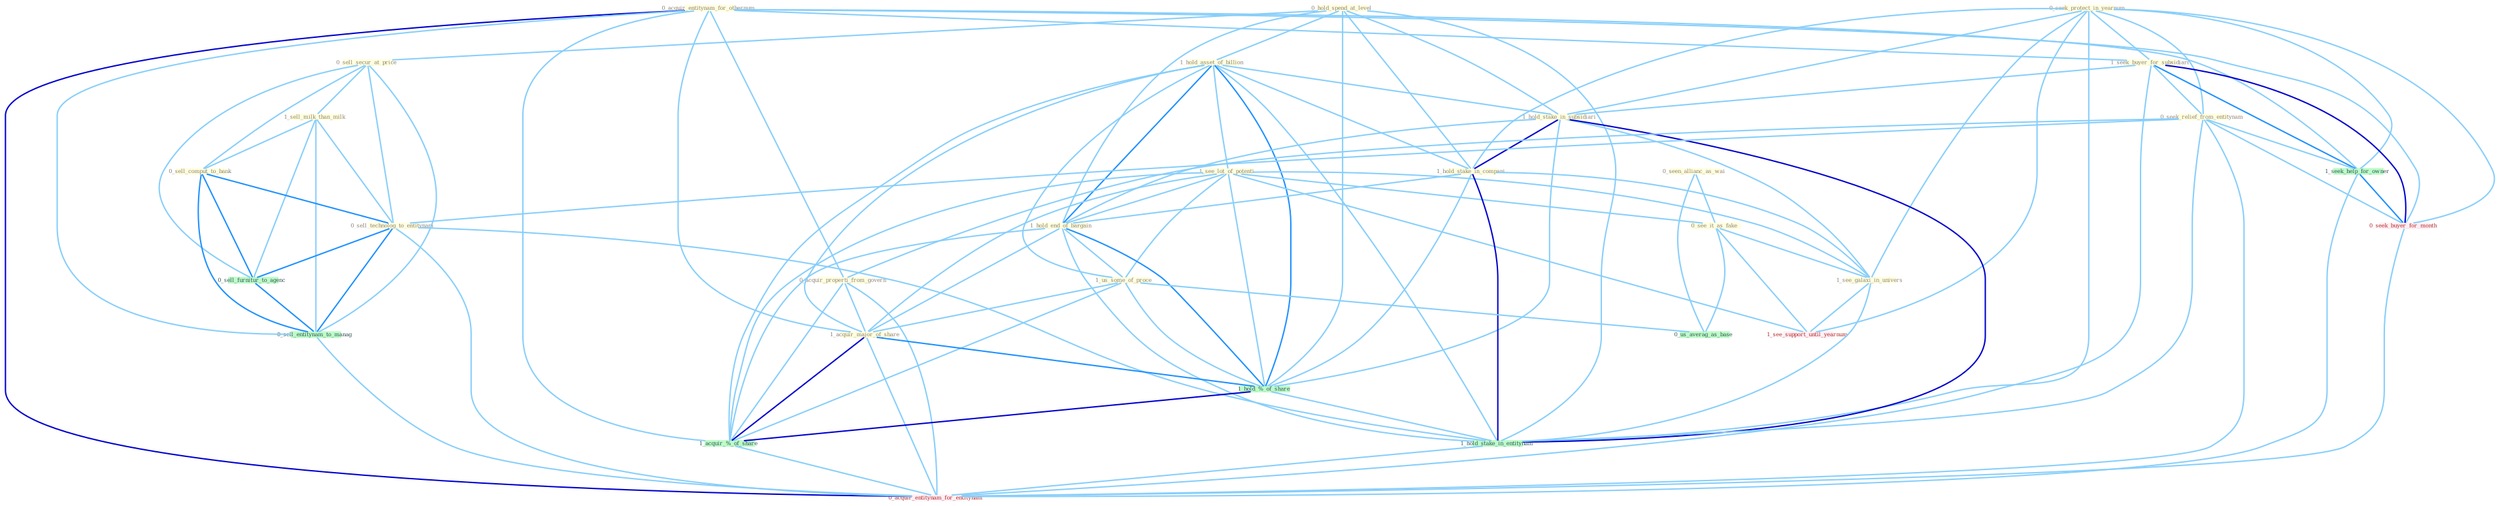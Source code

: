 Graph G{ 
    node
    [shape=polygon,style=filled,width=.5,height=.06,color="#BDFCC9",fixedsize=true,fontsize=4,
    fontcolor="#2f4f4f"];
    {node
    [color="#ffffe0", fontcolor="#8b7d6b"] "0_seek_protect_in_yearnum " "0_acquir_entitynam_for_othernum " "0_hold_spend_at_level " "1_hold_asset_of_billion " "0_seen_allianc_as_wai " "1_seek_buyer_for_subsidiari " "1_see_lot_of_potenti " "0_sell_secur_at_price " "1_hold_stake_in_subsidiari " "1_sell_milk_than_milk " "0_see_it_as_fake " "1_hold_stake_in_compani " "0_seek_relief_from_entitynam " "1_hold_end_of_bargain " "0_sell_comput_to_bank " "1_us_some_of_proce " "0_acquir_properti_from_govern " "0_sell_technolog_to_entitynam " "1_see_galaxi_in_univers " "1_acquir_major_of_share "}
{node [color="#fff0f5", fontcolor="#b22222"] "0_seek_buyer_for_month " "1_see_support_until_yearnum " "0_acquir_entitynam_for_entitynam "}
edge [color="#B0E2FF"];

	"0_seek_protect_in_yearnum " -- "1_seek_buyer_for_subsidiari " [w="1", color="#87cefa" ];
	"0_seek_protect_in_yearnum " -- "1_hold_stake_in_subsidiari " [w="1", color="#87cefa" ];
	"0_seek_protect_in_yearnum " -- "1_hold_stake_in_compani " [w="1", color="#87cefa" ];
	"0_seek_protect_in_yearnum " -- "0_seek_relief_from_entitynam " [w="1", color="#87cefa" ];
	"0_seek_protect_in_yearnum " -- "1_see_galaxi_in_univers " [w="1", color="#87cefa" ];
	"0_seek_protect_in_yearnum " -- "1_hold_stake_in_entitynam " [w="1", color="#87cefa" ];
	"0_seek_protect_in_yearnum " -- "1_seek_help_for_owner " [w="1", color="#87cefa" ];
	"0_seek_protect_in_yearnum " -- "0_seek_buyer_for_month " [w="1", color="#87cefa" ];
	"0_seek_protect_in_yearnum " -- "1_see_support_until_yearnum " [w="1", color="#87cefa" ];
	"0_acquir_entitynam_for_othernum " -- "1_seek_buyer_for_subsidiari " [w="1", color="#87cefa" ];
	"0_acquir_entitynam_for_othernum " -- "0_acquir_properti_from_govern " [w="1", color="#87cefa" ];
	"0_acquir_entitynam_for_othernum " -- "1_acquir_major_of_share " [w="1", color="#87cefa" ];
	"0_acquir_entitynam_for_othernum " -- "1_seek_help_for_owner " [w="1", color="#87cefa" ];
	"0_acquir_entitynam_for_othernum " -- "0_seek_buyer_for_month " [w="1", color="#87cefa" ];
	"0_acquir_entitynam_for_othernum " -- "1_acquir_%_of_share " [w="1", color="#87cefa" ];
	"0_acquir_entitynam_for_othernum " -- "0_sell_entitynam_to_manag " [w="1", color="#87cefa" ];
	"0_acquir_entitynam_for_othernum " -- "0_acquir_entitynam_for_entitynam " [w="3", color="#0000cd" , len=0.6];
	"0_hold_spend_at_level " -- "1_hold_asset_of_billion " [w="1", color="#87cefa" ];
	"0_hold_spend_at_level " -- "0_sell_secur_at_price " [w="1", color="#87cefa" ];
	"0_hold_spend_at_level " -- "1_hold_stake_in_subsidiari " [w="1", color="#87cefa" ];
	"0_hold_spend_at_level " -- "1_hold_stake_in_compani " [w="1", color="#87cefa" ];
	"0_hold_spend_at_level " -- "1_hold_end_of_bargain " [w="1", color="#87cefa" ];
	"0_hold_spend_at_level " -- "1_hold_%_of_share " [w="1", color="#87cefa" ];
	"0_hold_spend_at_level " -- "1_hold_stake_in_entitynam " [w="1", color="#87cefa" ];
	"1_hold_asset_of_billion " -- "1_see_lot_of_potenti " [w="1", color="#87cefa" ];
	"1_hold_asset_of_billion " -- "1_hold_stake_in_subsidiari " [w="1", color="#87cefa" ];
	"1_hold_asset_of_billion " -- "1_hold_stake_in_compani " [w="1", color="#87cefa" ];
	"1_hold_asset_of_billion " -- "1_hold_end_of_bargain " [w="2", color="#1e90ff" , len=0.8];
	"1_hold_asset_of_billion " -- "1_us_some_of_proce " [w="1", color="#87cefa" ];
	"1_hold_asset_of_billion " -- "1_acquir_major_of_share " [w="1", color="#87cefa" ];
	"1_hold_asset_of_billion " -- "1_hold_%_of_share " [w="2", color="#1e90ff" , len=0.8];
	"1_hold_asset_of_billion " -- "1_hold_stake_in_entitynam " [w="1", color="#87cefa" ];
	"1_hold_asset_of_billion " -- "1_acquir_%_of_share " [w="1", color="#87cefa" ];
	"0_seen_allianc_as_wai " -- "0_see_it_as_fake " [w="1", color="#87cefa" ];
	"0_seen_allianc_as_wai " -- "0_us_averag_as_base " [w="1", color="#87cefa" ];
	"1_seek_buyer_for_subsidiari " -- "1_hold_stake_in_subsidiari " [w="1", color="#87cefa" ];
	"1_seek_buyer_for_subsidiari " -- "0_seek_relief_from_entitynam " [w="1", color="#87cefa" ];
	"1_seek_buyer_for_subsidiari " -- "1_seek_help_for_owner " [w="2", color="#1e90ff" , len=0.8];
	"1_seek_buyer_for_subsidiari " -- "0_seek_buyer_for_month " [w="3", color="#0000cd" , len=0.6];
	"1_seek_buyer_for_subsidiari " -- "0_acquir_entitynam_for_entitynam " [w="1", color="#87cefa" ];
	"1_see_lot_of_potenti " -- "0_see_it_as_fake " [w="1", color="#87cefa" ];
	"1_see_lot_of_potenti " -- "1_hold_end_of_bargain " [w="1", color="#87cefa" ];
	"1_see_lot_of_potenti " -- "1_us_some_of_proce " [w="1", color="#87cefa" ];
	"1_see_lot_of_potenti " -- "1_see_galaxi_in_univers " [w="1", color="#87cefa" ];
	"1_see_lot_of_potenti " -- "1_acquir_major_of_share " [w="1", color="#87cefa" ];
	"1_see_lot_of_potenti " -- "1_hold_%_of_share " [w="1", color="#87cefa" ];
	"1_see_lot_of_potenti " -- "1_acquir_%_of_share " [w="1", color="#87cefa" ];
	"1_see_lot_of_potenti " -- "1_see_support_until_yearnum " [w="1", color="#87cefa" ];
	"0_sell_secur_at_price " -- "1_sell_milk_than_milk " [w="1", color="#87cefa" ];
	"0_sell_secur_at_price " -- "0_sell_comput_to_bank " [w="1", color="#87cefa" ];
	"0_sell_secur_at_price " -- "0_sell_technolog_to_entitynam " [w="1", color="#87cefa" ];
	"0_sell_secur_at_price " -- "0_sell_furnitur_to_agenc " [w="1", color="#87cefa" ];
	"0_sell_secur_at_price " -- "0_sell_entitynam_to_manag " [w="1", color="#87cefa" ];
	"1_hold_stake_in_subsidiari " -- "1_hold_stake_in_compani " [w="3", color="#0000cd" , len=0.6];
	"1_hold_stake_in_subsidiari " -- "1_hold_end_of_bargain " [w="1", color="#87cefa" ];
	"1_hold_stake_in_subsidiari " -- "1_see_galaxi_in_univers " [w="1", color="#87cefa" ];
	"1_hold_stake_in_subsidiari " -- "1_hold_%_of_share " [w="1", color="#87cefa" ];
	"1_hold_stake_in_subsidiari " -- "1_hold_stake_in_entitynam " [w="3", color="#0000cd" , len=0.6];
	"1_sell_milk_than_milk " -- "0_sell_comput_to_bank " [w="1", color="#87cefa" ];
	"1_sell_milk_than_milk " -- "0_sell_technolog_to_entitynam " [w="1", color="#87cefa" ];
	"1_sell_milk_than_milk " -- "0_sell_furnitur_to_agenc " [w="1", color="#87cefa" ];
	"1_sell_milk_than_milk " -- "0_sell_entitynam_to_manag " [w="1", color="#87cefa" ];
	"0_see_it_as_fake " -- "1_see_galaxi_in_univers " [w="1", color="#87cefa" ];
	"0_see_it_as_fake " -- "1_see_support_until_yearnum " [w="1", color="#87cefa" ];
	"0_see_it_as_fake " -- "0_us_averag_as_base " [w="1", color="#87cefa" ];
	"1_hold_stake_in_compani " -- "1_hold_end_of_bargain " [w="1", color="#87cefa" ];
	"1_hold_stake_in_compani " -- "1_see_galaxi_in_univers " [w="1", color="#87cefa" ];
	"1_hold_stake_in_compani " -- "1_hold_%_of_share " [w="1", color="#87cefa" ];
	"1_hold_stake_in_compani " -- "1_hold_stake_in_entitynam " [w="3", color="#0000cd" , len=0.6];
	"0_seek_relief_from_entitynam " -- "0_acquir_properti_from_govern " [w="1", color="#87cefa" ];
	"0_seek_relief_from_entitynam " -- "0_sell_technolog_to_entitynam " [w="1", color="#87cefa" ];
	"0_seek_relief_from_entitynam " -- "1_hold_stake_in_entitynam " [w="1", color="#87cefa" ];
	"0_seek_relief_from_entitynam " -- "1_seek_help_for_owner " [w="1", color="#87cefa" ];
	"0_seek_relief_from_entitynam " -- "0_seek_buyer_for_month " [w="1", color="#87cefa" ];
	"0_seek_relief_from_entitynam " -- "0_acquir_entitynam_for_entitynam " [w="1", color="#87cefa" ];
	"1_hold_end_of_bargain " -- "1_us_some_of_proce " [w="1", color="#87cefa" ];
	"1_hold_end_of_bargain " -- "1_acquir_major_of_share " [w="1", color="#87cefa" ];
	"1_hold_end_of_bargain " -- "1_hold_%_of_share " [w="2", color="#1e90ff" , len=0.8];
	"1_hold_end_of_bargain " -- "1_hold_stake_in_entitynam " [w="1", color="#87cefa" ];
	"1_hold_end_of_bargain " -- "1_acquir_%_of_share " [w="1", color="#87cefa" ];
	"0_sell_comput_to_bank " -- "0_sell_technolog_to_entitynam " [w="2", color="#1e90ff" , len=0.8];
	"0_sell_comput_to_bank " -- "0_sell_furnitur_to_agenc " [w="2", color="#1e90ff" , len=0.8];
	"0_sell_comput_to_bank " -- "0_sell_entitynam_to_manag " [w="2", color="#1e90ff" , len=0.8];
	"1_us_some_of_proce " -- "1_acquir_major_of_share " [w="1", color="#87cefa" ];
	"1_us_some_of_proce " -- "1_hold_%_of_share " [w="1", color="#87cefa" ];
	"1_us_some_of_proce " -- "1_acquir_%_of_share " [w="1", color="#87cefa" ];
	"1_us_some_of_proce " -- "0_us_averag_as_base " [w="1", color="#87cefa" ];
	"0_acquir_properti_from_govern " -- "1_acquir_major_of_share " [w="1", color="#87cefa" ];
	"0_acquir_properti_from_govern " -- "1_acquir_%_of_share " [w="1", color="#87cefa" ];
	"0_acquir_properti_from_govern " -- "0_acquir_entitynam_for_entitynam " [w="1", color="#87cefa" ];
	"0_sell_technolog_to_entitynam " -- "1_hold_stake_in_entitynam " [w="1", color="#87cefa" ];
	"0_sell_technolog_to_entitynam " -- "0_sell_furnitur_to_agenc " [w="2", color="#1e90ff" , len=0.8];
	"0_sell_technolog_to_entitynam " -- "0_sell_entitynam_to_manag " [w="2", color="#1e90ff" , len=0.8];
	"0_sell_technolog_to_entitynam " -- "0_acquir_entitynam_for_entitynam " [w="1", color="#87cefa" ];
	"1_see_galaxi_in_univers " -- "1_hold_stake_in_entitynam " [w="1", color="#87cefa" ];
	"1_see_galaxi_in_univers " -- "1_see_support_until_yearnum " [w="1", color="#87cefa" ];
	"1_acquir_major_of_share " -- "1_hold_%_of_share " [w="2", color="#1e90ff" , len=0.8];
	"1_acquir_major_of_share " -- "1_acquir_%_of_share " [w="3", color="#0000cd" , len=0.6];
	"1_acquir_major_of_share " -- "0_acquir_entitynam_for_entitynam " [w="1", color="#87cefa" ];
	"1_hold_%_of_share " -- "1_hold_stake_in_entitynam " [w="1", color="#87cefa" ];
	"1_hold_%_of_share " -- "1_acquir_%_of_share " [w="3", color="#0000cd" , len=0.6];
	"1_hold_stake_in_entitynam " -- "0_acquir_entitynam_for_entitynam " [w="1", color="#87cefa" ];
	"1_seek_help_for_owner " -- "0_seek_buyer_for_month " [w="2", color="#1e90ff" , len=0.8];
	"1_seek_help_for_owner " -- "0_acquir_entitynam_for_entitynam " [w="1", color="#87cefa" ];
	"0_seek_buyer_for_month " -- "0_acquir_entitynam_for_entitynam " [w="1", color="#87cefa" ];
	"1_acquir_%_of_share " -- "0_acquir_entitynam_for_entitynam " [w="1", color="#87cefa" ];
	"0_sell_furnitur_to_agenc " -- "0_sell_entitynam_to_manag " [w="2", color="#1e90ff" , len=0.8];
	"0_sell_entitynam_to_manag " -- "0_acquir_entitynam_for_entitynam " [w="1", color="#87cefa" ];
}